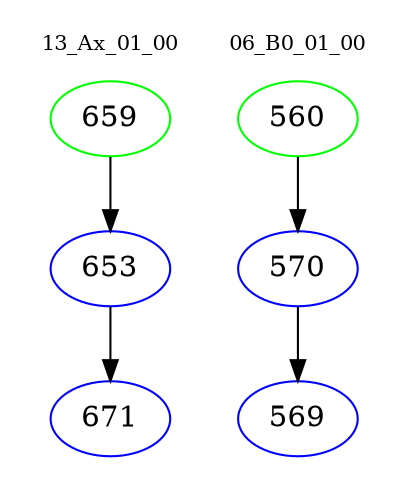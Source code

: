 digraph{
subgraph cluster_0 {
color = white
label = "13_Ax_01_00";
fontsize=10;
T0_659 [label="659", color="green"]
T0_659 -> T0_653 [color="black"]
T0_653 [label="653", color="blue"]
T0_653 -> T0_671 [color="black"]
T0_671 [label="671", color="blue"]
}
subgraph cluster_1 {
color = white
label = "06_B0_01_00";
fontsize=10;
T1_560 [label="560", color="green"]
T1_560 -> T1_570 [color="black"]
T1_570 [label="570", color="blue"]
T1_570 -> T1_569 [color="black"]
T1_569 [label="569", color="blue"]
}
}
